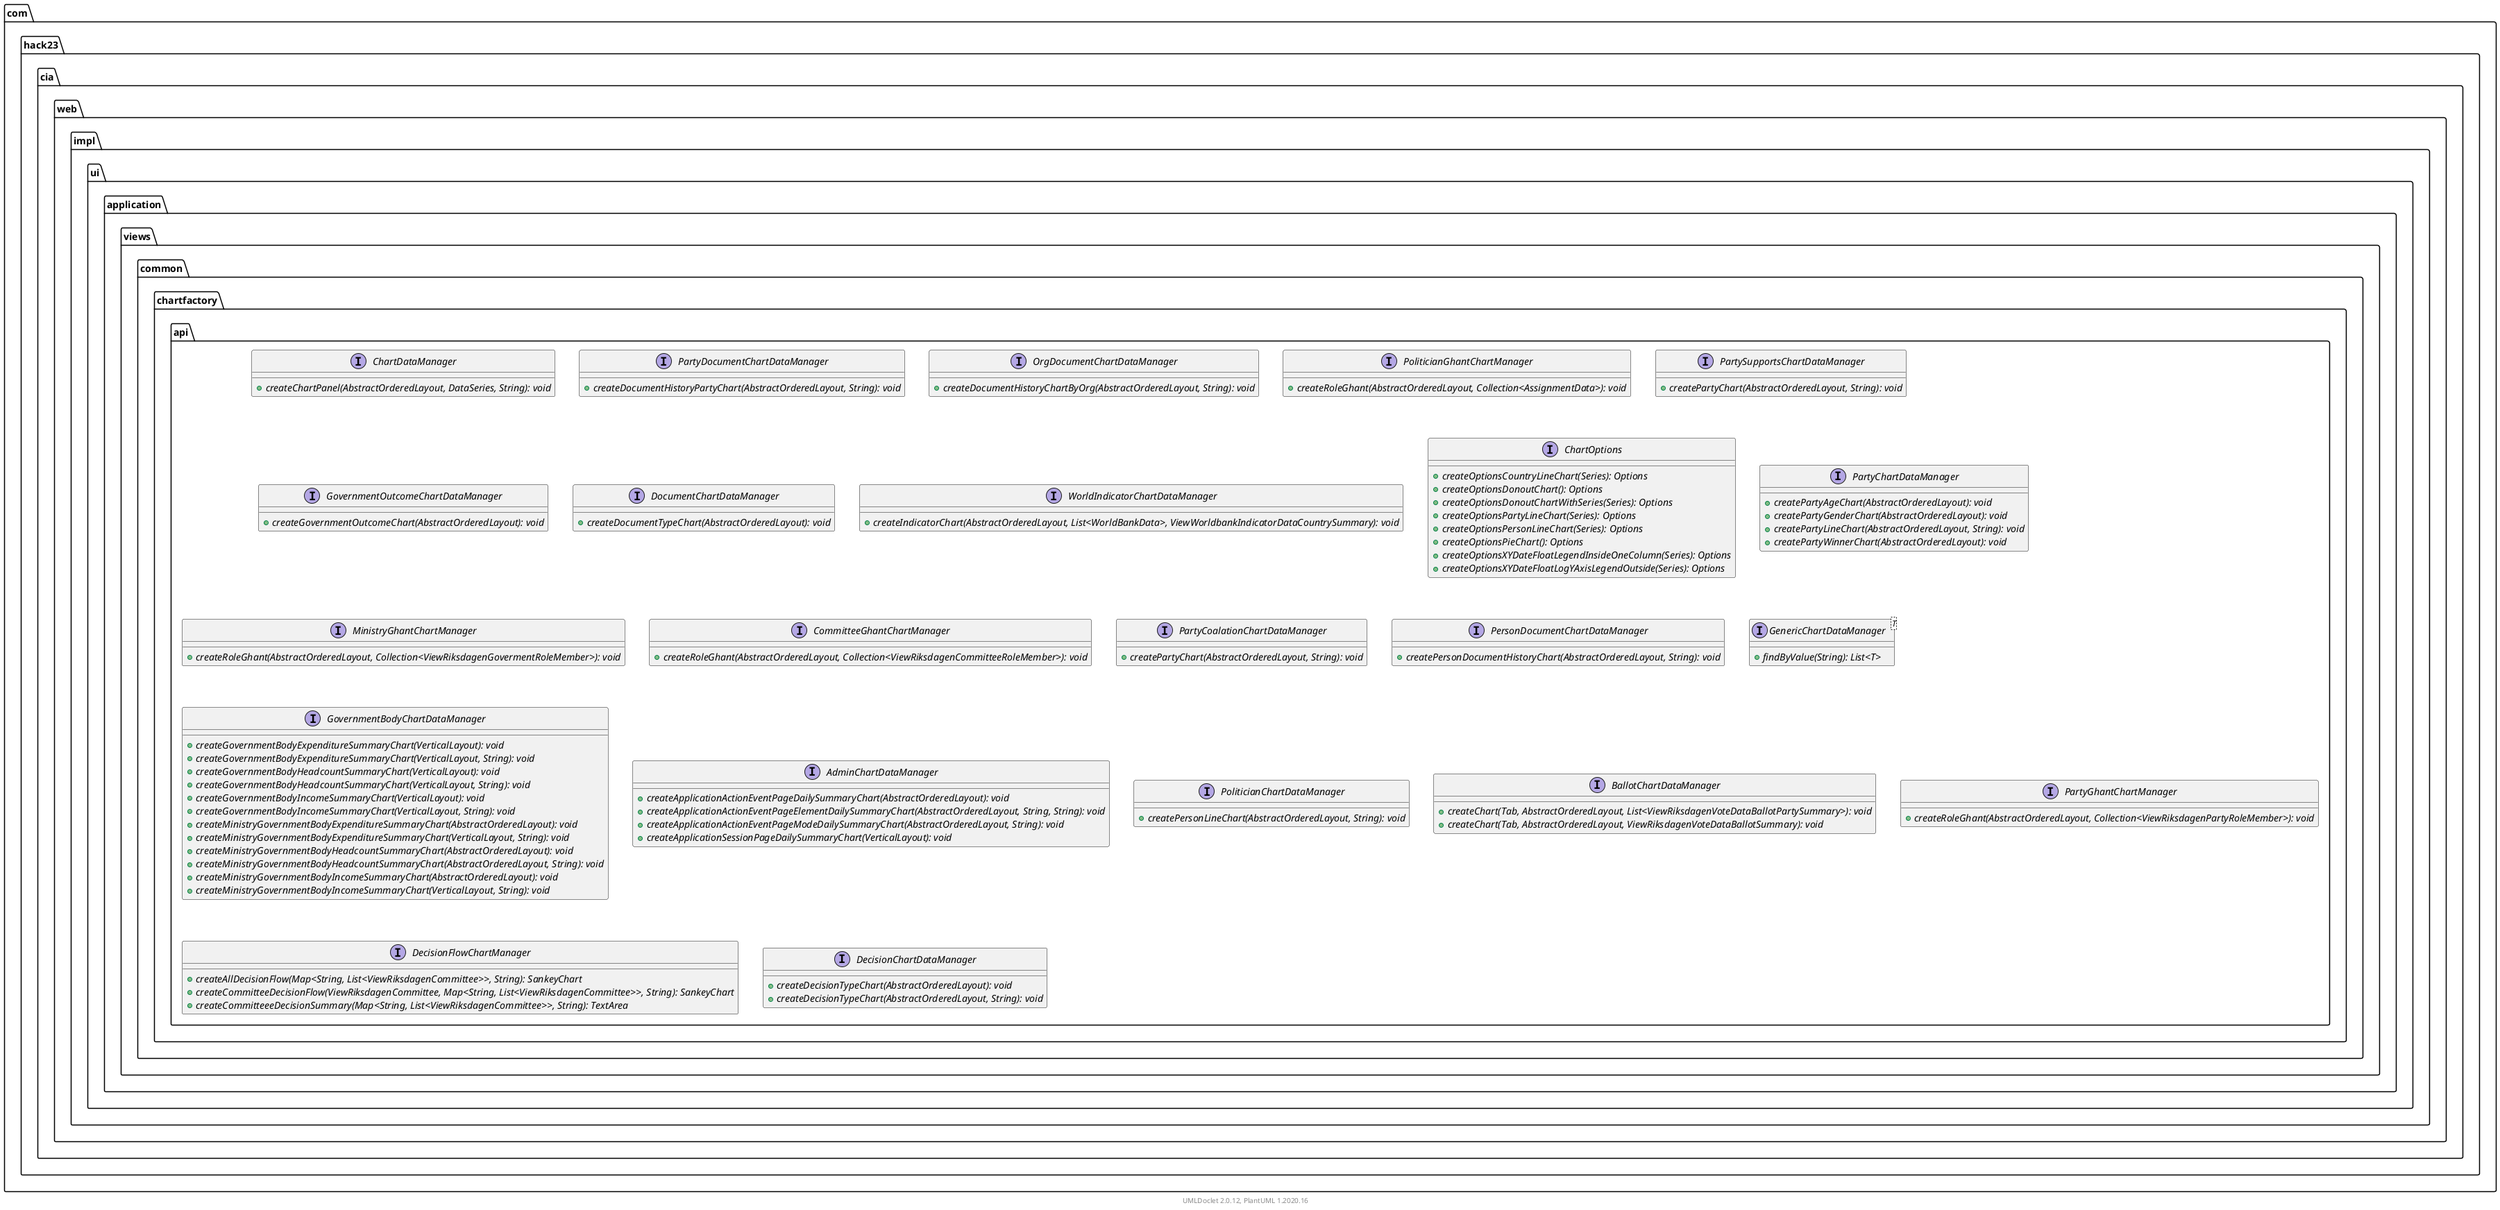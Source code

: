 @startuml
    namespace com.hack23.cia.web.impl.ui.application.views.common.chartfactory.api {

        interface ChartDataManager [[ChartDataManager.html]] {
            {abstract} +createChartPanel(AbstractOrderedLayout, DataSeries, String): void
        }

        interface PartyDocumentChartDataManager [[PartyDocumentChartDataManager.html]] {
            {abstract} +createDocumentHistoryPartyChart(AbstractOrderedLayout, String): void
        }

        interface OrgDocumentChartDataManager [[OrgDocumentChartDataManager.html]] {
            {abstract} +createDocumentHistoryChartByOrg(AbstractOrderedLayout, String): void
        }

        interface PoliticianGhantChartManager [[PoliticianGhantChartManager.html]] {
            {abstract} +createRoleGhant(AbstractOrderedLayout, Collection<AssignmentData>): void
        }

        interface PartySupportsChartDataManager [[PartySupportsChartDataManager.html]] {
            {abstract} +createPartyChart(AbstractOrderedLayout, String): void
        }

        interface GovernmentOutcomeChartDataManager [[GovernmentOutcomeChartDataManager.html]] {
            {abstract} +createGovernmentOutcomeChart(AbstractOrderedLayout): void
        }

        interface DocumentChartDataManager [[DocumentChartDataManager.html]] {
            {abstract} +createDocumentTypeChart(AbstractOrderedLayout): void
        }

        interface WorldIndicatorChartDataManager [[WorldIndicatorChartDataManager.html]] {
            {abstract} +createIndicatorChart(AbstractOrderedLayout, List<WorldBankData>, ViewWorldbankIndicatorDataCountrySummary): void
        }

        interface ChartOptions [[ChartOptions.html]] {
            {abstract} +createOptionsCountryLineChart(Series): Options
            {abstract} +createOptionsDonoutChart(): Options
            {abstract} +createOptionsDonoutChartWithSeries(Series): Options
            {abstract} +createOptionsPartyLineChart(Series): Options
            {abstract} +createOptionsPersonLineChart(Series): Options
            {abstract} +createOptionsPieChart(): Options
            {abstract} +createOptionsXYDateFloatLegendInsideOneColumn(Series): Options
            {abstract} +createOptionsXYDateFloatLogYAxisLegendOutside(Series): Options
        }

        interface PartyChartDataManager [[PartyChartDataManager.html]] {
            {abstract} +createPartyAgeChart(AbstractOrderedLayout): void
            {abstract} +createPartyGenderChart(AbstractOrderedLayout): void
            {abstract} +createPartyLineChart(AbstractOrderedLayout, String): void
            {abstract} +createPartyWinnerChart(AbstractOrderedLayout): void
        }

        interface MinistryGhantChartManager [[MinistryGhantChartManager.html]] {
            {abstract} +createRoleGhant(AbstractOrderedLayout, Collection<ViewRiksdagenGovermentRoleMember>): void
        }

        interface CommitteeGhantChartManager [[CommitteeGhantChartManager.html]] {
            {abstract} +createRoleGhant(AbstractOrderedLayout, Collection<ViewRiksdagenCommitteeRoleMember>): void
        }

        interface PartyCoalationChartDataManager [[PartyCoalationChartDataManager.html]] {
            {abstract} +createPartyChart(AbstractOrderedLayout, String): void
        }

        interface PersonDocumentChartDataManager [[PersonDocumentChartDataManager.html]] {
            {abstract} +createPersonDocumentHistoryChart(AbstractOrderedLayout, String): void
        }

        interface GenericChartDataManager<T> [[GenericChartDataManager.html]] {
            {abstract} +findByValue(String): List<T>
        }

        interface GovernmentBodyChartDataManager [[GovernmentBodyChartDataManager.html]] {
            {abstract} +createGovernmentBodyExpenditureSummaryChart(VerticalLayout): void
            {abstract} +createGovernmentBodyExpenditureSummaryChart(VerticalLayout, String): void
            {abstract} +createGovernmentBodyHeadcountSummaryChart(VerticalLayout): void
            {abstract} +createGovernmentBodyHeadcountSummaryChart(VerticalLayout, String): void
            {abstract} +createGovernmentBodyIncomeSummaryChart(VerticalLayout): void
            {abstract} +createGovernmentBodyIncomeSummaryChart(VerticalLayout, String): void
            {abstract} +createMinistryGovernmentBodyExpenditureSummaryChart(AbstractOrderedLayout): void
            {abstract} +createMinistryGovernmentBodyExpenditureSummaryChart(VerticalLayout, String): void
            {abstract} +createMinistryGovernmentBodyHeadcountSummaryChart(AbstractOrderedLayout): void
            {abstract} +createMinistryGovernmentBodyHeadcountSummaryChart(AbstractOrderedLayout, String): void
            {abstract} +createMinistryGovernmentBodyIncomeSummaryChart(AbstractOrderedLayout): void
            {abstract} +createMinistryGovernmentBodyIncomeSummaryChart(VerticalLayout, String): void
        }

        interface AdminChartDataManager [[AdminChartDataManager.html]] {
            {abstract} +createApplicationActionEventPageDailySummaryChart(AbstractOrderedLayout): void
            {abstract} +createApplicationActionEventPageElementDailySummaryChart(AbstractOrderedLayout, String, String): void
            {abstract} +createApplicationActionEventPageModeDailySummaryChart(AbstractOrderedLayout, String): void
            {abstract} +createApplicationSessionPageDailySummaryChart(VerticalLayout): void
        }

        interface PoliticianChartDataManager [[PoliticianChartDataManager.html]] {
            {abstract} +createPersonLineChart(AbstractOrderedLayout, String): void
        }

        interface BallotChartDataManager [[BallotChartDataManager.html]] {
            {abstract} +createChart(Tab, AbstractOrderedLayout, List<ViewRiksdagenVoteDataBallotPartySummary>): void
            {abstract} +createChart(Tab, AbstractOrderedLayout, ViewRiksdagenVoteDataBallotSummary): void
        }

        interface PartyGhantChartManager [[PartyGhantChartManager.html]] {
            {abstract} +createRoleGhant(AbstractOrderedLayout, Collection<ViewRiksdagenPartyRoleMember>): void
        }

        interface DecisionFlowChartManager [[DecisionFlowChartManager.html]] {
            {abstract} +createAllDecisionFlow(Map<String, List<ViewRiksdagenCommittee>>, String): SankeyChart
            {abstract} +createCommitteeDecisionFlow(ViewRiksdagenCommittee, Map<String, List<ViewRiksdagenCommittee>>, String): SankeyChart
            {abstract} +createCommitteeeDecisionSummary(Map<String, List<ViewRiksdagenCommittee>>, String): TextArea
        }

        interface DecisionChartDataManager [[DecisionChartDataManager.html]] {
            {abstract} +createDecisionTypeChart(AbstractOrderedLayout): void
            {abstract} +createDecisionTypeChart(AbstractOrderedLayout, String): void
        }

    }

    center footer UMLDoclet 2.0.12, PlantUML 1.2020.16
@enduml
